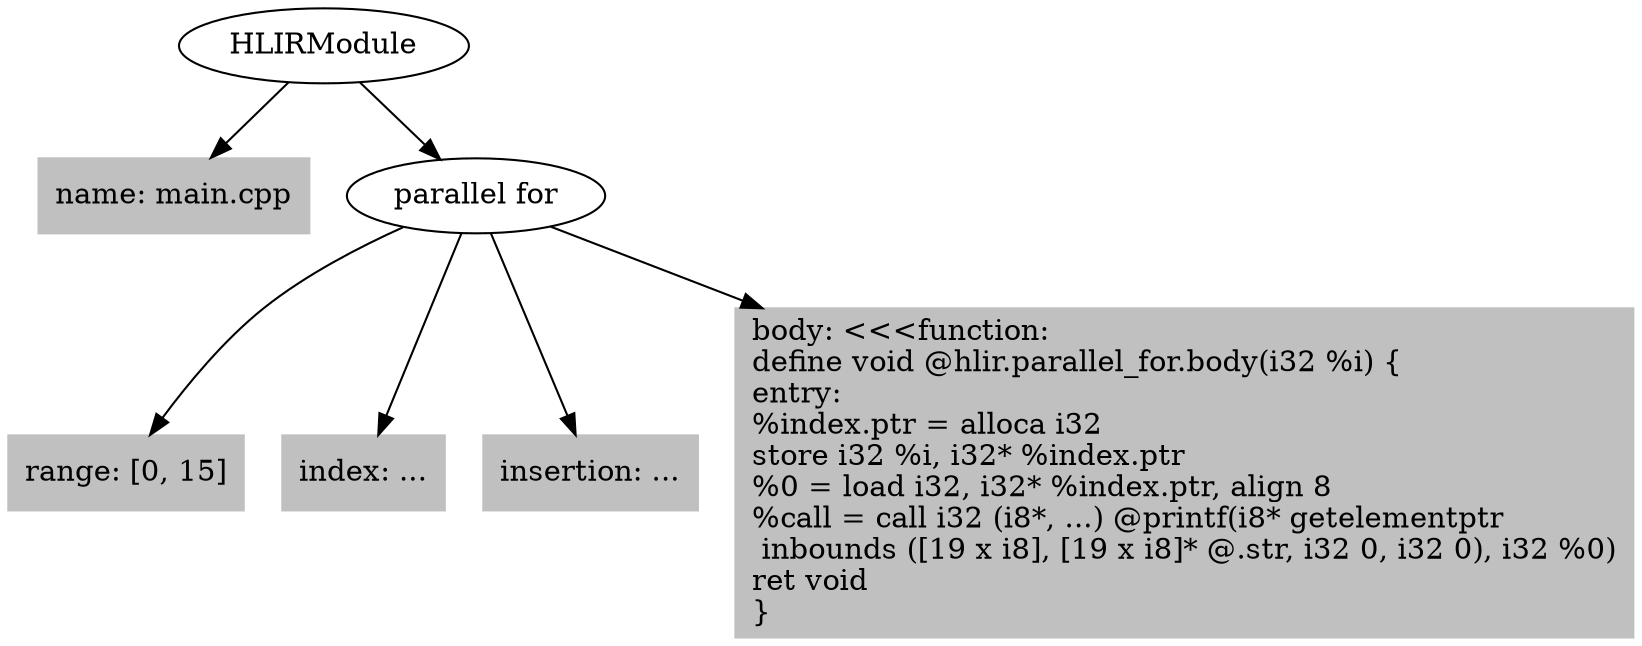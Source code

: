 digraph G {
   HLIRModule -> name;
   name [shape=box, style=filled, color=gray, label="name: main.cpp"];
   HLIRModule -> "parallel for";
   "parallel for" -> range1;
   "parallel for" -> index1;
   "parallel for" -> insertion1;
   "parallel for" -> body1;
   range1 [shape=box, style=filled, color=gray, label="range: [0, 15]"];
   index1 [shape=box, style=filled, color=gray, label="index: ..."];
   insertion1 [shape=box, style=filled, color=gray, label="insertion: ..."];
   body1 [align=left, shape=box, style=filled, color=gray, label="body: <<<function:\ldefine void @hlir.parallel_for.body(i32 %i) {\lentry:\l%index.ptr = alloca i32\lstore i32 %i, i32* %index.ptr\l%0 = load i32, i32* %index.ptr, align 8\l%call = call i32 (i8*, ...) @printf(i8* getelementptr\l inbounds ([19 x i8], [19 x i8]* @.str, i32 0, i32 0), i32 %0)\lret void\l}\l"];
}

